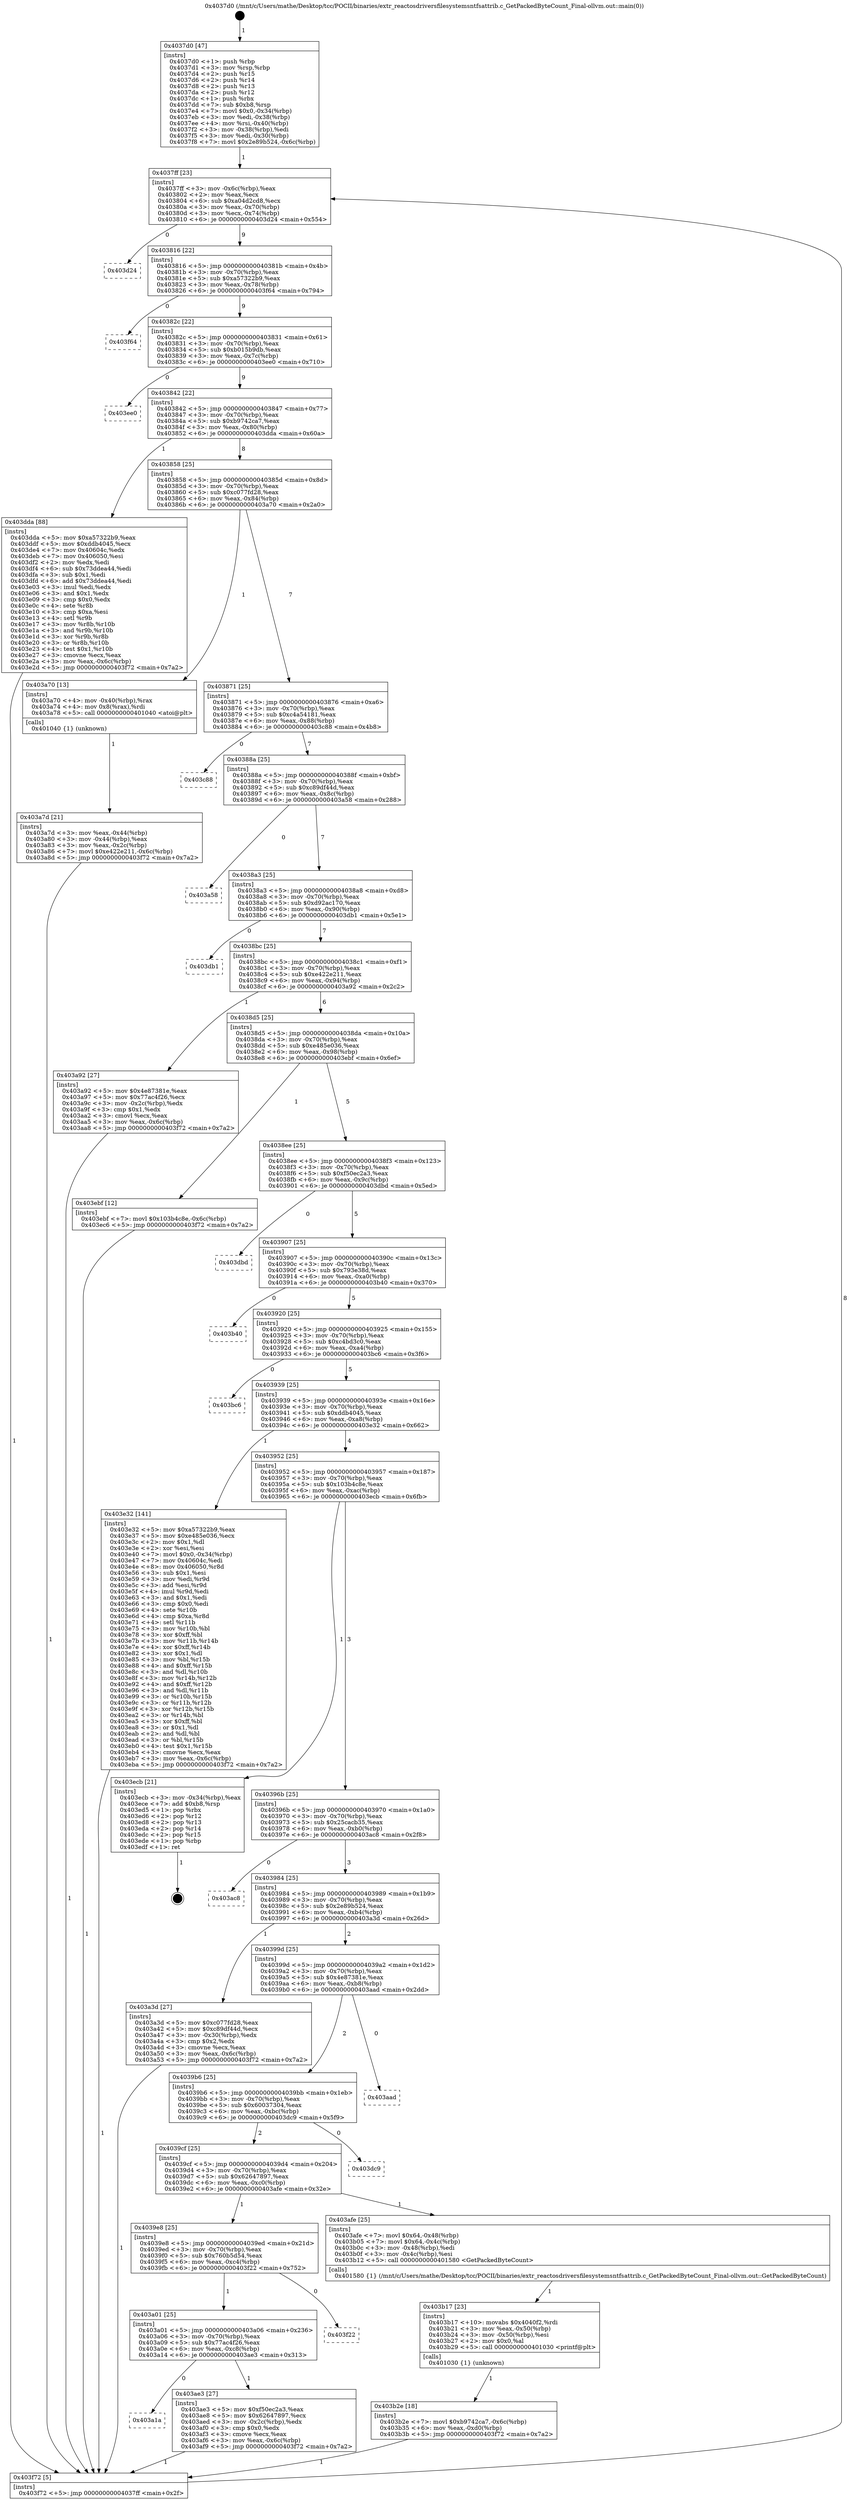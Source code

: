 digraph "0x4037d0" {
  label = "0x4037d0 (/mnt/c/Users/mathe/Desktop/tcc/POCII/binaries/extr_reactosdriversfilesystemsntfsattrib.c_GetPackedByteCount_Final-ollvm.out::main(0))"
  labelloc = "t"
  node[shape=record]

  Entry [label="",width=0.3,height=0.3,shape=circle,fillcolor=black,style=filled]
  "0x4037ff" [label="{
     0x4037ff [23]\l
     | [instrs]\l
     &nbsp;&nbsp;0x4037ff \<+3\>: mov -0x6c(%rbp),%eax\l
     &nbsp;&nbsp;0x403802 \<+2\>: mov %eax,%ecx\l
     &nbsp;&nbsp;0x403804 \<+6\>: sub $0xa04d2cd8,%ecx\l
     &nbsp;&nbsp;0x40380a \<+3\>: mov %eax,-0x70(%rbp)\l
     &nbsp;&nbsp;0x40380d \<+3\>: mov %ecx,-0x74(%rbp)\l
     &nbsp;&nbsp;0x403810 \<+6\>: je 0000000000403d24 \<main+0x554\>\l
  }"]
  "0x403d24" [label="{
     0x403d24\l
  }", style=dashed]
  "0x403816" [label="{
     0x403816 [22]\l
     | [instrs]\l
     &nbsp;&nbsp;0x403816 \<+5\>: jmp 000000000040381b \<main+0x4b\>\l
     &nbsp;&nbsp;0x40381b \<+3\>: mov -0x70(%rbp),%eax\l
     &nbsp;&nbsp;0x40381e \<+5\>: sub $0xa57322b9,%eax\l
     &nbsp;&nbsp;0x403823 \<+3\>: mov %eax,-0x78(%rbp)\l
     &nbsp;&nbsp;0x403826 \<+6\>: je 0000000000403f64 \<main+0x794\>\l
  }"]
  Exit [label="",width=0.3,height=0.3,shape=circle,fillcolor=black,style=filled,peripheries=2]
  "0x403f64" [label="{
     0x403f64\l
  }", style=dashed]
  "0x40382c" [label="{
     0x40382c [22]\l
     | [instrs]\l
     &nbsp;&nbsp;0x40382c \<+5\>: jmp 0000000000403831 \<main+0x61\>\l
     &nbsp;&nbsp;0x403831 \<+3\>: mov -0x70(%rbp),%eax\l
     &nbsp;&nbsp;0x403834 \<+5\>: sub $0xb015b9db,%eax\l
     &nbsp;&nbsp;0x403839 \<+3\>: mov %eax,-0x7c(%rbp)\l
     &nbsp;&nbsp;0x40383c \<+6\>: je 0000000000403ee0 \<main+0x710\>\l
  }"]
  "0x403b2e" [label="{
     0x403b2e [18]\l
     | [instrs]\l
     &nbsp;&nbsp;0x403b2e \<+7\>: movl $0xb9742ca7,-0x6c(%rbp)\l
     &nbsp;&nbsp;0x403b35 \<+6\>: mov %eax,-0xd0(%rbp)\l
     &nbsp;&nbsp;0x403b3b \<+5\>: jmp 0000000000403f72 \<main+0x7a2\>\l
  }"]
  "0x403ee0" [label="{
     0x403ee0\l
  }", style=dashed]
  "0x403842" [label="{
     0x403842 [22]\l
     | [instrs]\l
     &nbsp;&nbsp;0x403842 \<+5\>: jmp 0000000000403847 \<main+0x77\>\l
     &nbsp;&nbsp;0x403847 \<+3\>: mov -0x70(%rbp),%eax\l
     &nbsp;&nbsp;0x40384a \<+5\>: sub $0xb9742ca7,%eax\l
     &nbsp;&nbsp;0x40384f \<+3\>: mov %eax,-0x80(%rbp)\l
     &nbsp;&nbsp;0x403852 \<+6\>: je 0000000000403dda \<main+0x60a\>\l
  }"]
  "0x403b17" [label="{
     0x403b17 [23]\l
     | [instrs]\l
     &nbsp;&nbsp;0x403b17 \<+10\>: movabs $0x4040f2,%rdi\l
     &nbsp;&nbsp;0x403b21 \<+3\>: mov %eax,-0x50(%rbp)\l
     &nbsp;&nbsp;0x403b24 \<+3\>: mov -0x50(%rbp),%esi\l
     &nbsp;&nbsp;0x403b27 \<+2\>: mov $0x0,%al\l
     &nbsp;&nbsp;0x403b29 \<+5\>: call 0000000000401030 \<printf@plt\>\l
     | [calls]\l
     &nbsp;&nbsp;0x401030 \{1\} (unknown)\l
  }"]
  "0x403dda" [label="{
     0x403dda [88]\l
     | [instrs]\l
     &nbsp;&nbsp;0x403dda \<+5\>: mov $0xa57322b9,%eax\l
     &nbsp;&nbsp;0x403ddf \<+5\>: mov $0xddb4045,%ecx\l
     &nbsp;&nbsp;0x403de4 \<+7\>: mov 0x40604c,%edx\l
     &nbsp;&nbsp;0x403deb \<+7\>: mov 0x406050,%esi\l
     &nbsp;&nbsp;0x403df2 \<+2\>: mov %edx,%edi\l
     &nbsp;&nbsp;0x403df4 \<+6\>: sub $0x73ddea44,%edi\l
     &nbsp;&nbsp;0x403dfa \<+3\>: sub $0x1,%edi\l
     &nbsp;&nbsp;0x403dfd \<+6\>: add $0x73ddea44,%edi\l
     &nbsp;&nbsp;0x403e03 \<+3\>: imul %edi,%edx\l
     &nbsp;&nbsp;0x403e06 \<+3\>: and $0x1,%edx\l
     &nbsp;&nbsp;0x403e09 \<+3\>: cmp $0x0,%edx\l
     &nbsp;&nbsp;0x403e0c \<+4\>: sete %r8b\l
     &nbsp;&nbsp;0x403e10 \<+3\>: cmp $0xa,%esi\l
     &nbsp;&nbsp;0x403e13 \<+4\>: setl %r9b\l
     &nbsp;&nbsp;0x403e17 \<+3\>: mov %r8b,%r10b\l
     &nbsp;&nbsp;0x403e1a \<+3\>: and %r9b,%r10b\l
     &nbsp;&nbsp;0x403e1d \<+3\>: xor %r9b,%r8b\l
     &nbsp;&nbsp;0x403e20 \<+3\>: or %r8b,%r10b\l
     &nbsp;&nbsp;0x403e23 \<+4\>: test $0x1,%r10b\l
     &nbsp;&nbsp;0x403e27 \<+3\>: cmovne %ecx,%eax\l
     &nbsp;&nbsp;0x403e2a \<+3\>: mov %eax,-0x6c(%rbp)\l
     &nbsp;&nbsp;0x403e2d \<+5\>: jmp 0000000000403f72 \<main+0x7a2\>\l
  }"]
  "0x403858" [label="{
     0x403858 [25]\l
     | [instrs]\l
     &nbsp;&nbsp;0x403858 \<+5\>: jmp 000000000040385d \<main+0x8d\>\l
     &nbsp;&nbsp;0x40385d \<+3\>: mov -0x70(%rbp),%eax\l
     &nbsp;&nbsp;0x403860 \<+5\>: sub $0xc077fd28,%eax\l
     &nbsp;&nbsp;0x403865 \<+6\>: mov %eax,-0x84(%rbp)\l
     &nbsp;&nbsp;0x40386b \<+6\>: je 0000000000403a70 \<main+0x2a0\>\l
  }"]
  "0x403a1a" [label="{
     0x403a1a\l
  }", style=dashed]
  "0x403a70" [label="{
     0x403a70 [13]\l
     | [instrs]\l
     &nbsp;&nbsp;0x403a70 \<+4\>: mov -0x40(%rbp),%rax\l
     &nbsp;&nbsp;0x403a74 \<+4\>: mov 0x8(%rax),%rdi\l
     &nbsp;&nbsp;0x403a78 \<+5\>: call 0000000000401040 \<atoi@plt\>\l
     | [calls]\l
     &nbsp;&nbsp;0x401040 \{1\} (unknown)\l
  }"]
  "0x403871" [label="{
     0x403871 [25]\l
     | [instrs]\l
     &nbsp;&nbsp;0x403871 \<+5\>: jmp 0000000000403876 \<main+0xa6\>\l
     &nbsp;&nbsp;0x403876 \<+3\>: mov -0x70(%rbp),%eax\l
     &nbsp;&nbsp;0x403879 \<+5\>: sub $0xc4a54181,%eax\l
     &nbsp;&nbsp;0x40387e \<+6\>: mov %eax,-0x88(%rbp)\l
     &nbsp;&nbsp;0x403884 \<+6\>: je 0000000000403c88 \<main+0x4b8\>\l
  }"]
  "0x403ae3" [label="{
     0x403ae3 [27]\l
     | [instrs]\l
     &nbsp;&nbsp;0x403ae3 \<+5\>: mov $0xf50ec2a3,%eax\l
     &nbsp;&nbsp;0x403ae8 \<+5\>: mov $0x62647897,%ecx\l
     &nbsp;&nbsp;0x403aed \<+3\>: mov -0x2c(%rbp),%edx\l
     &nbsp;&nbsp;0x403af0 \<+3\>: cmp $0x0,%edx\l
     &nbsp;&nbsp;0x403af3 \<+3\>: cmove %ecx,%eax\l
     &nbsp;&nbsp;0x403af6 \<+3\>: mov %eax,-0x6c(%rbp)\l
     &nbsp;&nbsp;0x403af9 \<+5\>: jmp 0000000000403f72 \<main+0x7a2\>\l
  }"]
  "0x403c88" [label="{
     0x403c88\l
  }", style=dashed]
  "0x40388a" [label="{
     0x40388a [25]\l
     | [instrs]\l
     &nbsp;&nbsp;0x40388a \<+5\>: jmp 000000000040388f \<main+0xbf\>\l
     &nbsp;&nbsp;0x40388f \<+3\>: mov -0x70(%rbp),%eax\l
     &nbsp;&nbsp;0x403892 \<+5\>: sub $0xc89df44d,%eax\l
     &nbsp;&nbsp;0x403897 \<+6\>: mov %eax,-0x8c(%rbp)\l
     &nbsp;&nbsp;0x40389d \<+6\>: je 0000000000403a58 \<main+0x288\>\l
  }"]
  "0x403a01" [label="{
     0x403a01 [25]\l
     | [instrs]\l
     &nbsp;&nbsp;0x403a01 \<+5\>: jmp 0000000000403a06 \<main+0x236\>\l
     &nbsp;&nbsp;0x403a06 \<+3\>: mov -0x70(%rbp),%eax\l
     &nbsp;&nbsp;0x403a09 \<+5\>: sub $0x77ac4f26,%eax\l
     &nbsp;&nbsp;0x403a0e \<+6\>: mov %eax,-0xc8(%rbp)\l
     &nbsp;&nbsp;0x403a14 \<+6\>: je 0000000000403ae3 \<main+0x313\>\l
  }"]
  "0x403a58" [label="{
     0x403a58\l
  }", style=dashed]
  "0x4038a3" [label="{
     0x4038a3 [25]\l
     | [instrs]\l
     &nbsp;&nbsp;0x4038a3 \<+5\>: jmp 00000000004038a8 \<main+0xd8\>\l
     &nbsp;&nbsp;0x4038a8 \<+3\>: mov -0x70(%rbp),%eax\l
     &nbsp;&nbsp;0x4038ab \<+5\>: sub $0xd92ac170,%eax\l
     &nbsp;&nbsp;0x4038b0 \<+6\>: mov %eax,-0x90(%rbp)\l
     &nbsp;&nbsp;0x4038b6 \<+6\>: je 0000000000403db1 \<main+0x5e1\>\l
  }"]
  "0x403f22" [label="{
     0x403f22\l
  }", style=dashed]
  "0x403db1" [label="{
     0x403db1\l
  }", style=dashed]
  "0x4038bc" [label="{
     0x4038bc [25]\l
     | [instrs]\l
     &nbsp;&nbsp;0x4038bc \<+5\>: jmp 00000000004038c1 \<main+0xf1\>\l
     &nbsp;&nbsp;0x4038c1 \<+3\>: mov -0x70(%rbp),%eax\l
     &nbsp;&nbsp;0x4038c4 \<+5\>: sub $0xe422e211,%eax\l
     &nbsp;&nbsp;0x4038c9 \<+6\>: mov %eax,-0x94(%rbp)\l
     &nbsp;&nbsp;0x4038cf \<+6\>: je 0000000000403a92 \<main+0x2c2\>\l
  }"]
  "0x4039e8" [label="{
     0x4039e8 [25]\l
     | [instrs]\l
     &nbsp;&nbsp;0x4039e8 \<+5\>: jmp 00000000004039ed \<main+0x21d\>\l
     &nbsp;&nbsp;0x4039ed \<+3\>: mov -0x70(%rbp),%eax\l
     &nbsp;&nbsp;0x4039f0 \<+5\>: sub $0x760b5d54,%eax\l
     &nbsp;&nbsp;0x4039f5 \<+6\>: mov %eax,-0xc4(%rbp)\l
     &nbsp;&nbsp;0x4039fb \<+6\>: je 0000000000403f22 \<main+0x752\>\l
  }"]
  "0x403a92" [label="{
     0x403a92 [27]\l
     | [instrs]\l
     &nbsp;&nbsp;0x403a92 \<+5\>: mov $0x4e87381e,%eax\l
     &nbsp;&nbsp;0x403a97 \<+5\>: mov $0x77ac4f26,%ecx\l
     &nbsp;&nbsp;0x403a9c \<+3\>: mov -0x2c(%rbp),%edx\l
     &nbsp;&nbsp;0x403a9f \<+3\>: cmp $0x1,%edx\l
     &nbsp;&nbsp;0x403aa2 \<+3\>: cmovl %ecx,%eax\l
     &nbsp;&nbsp;0x403aa5 \<+3\>: mov %eax,-0x6c(%rbp)\l
     &nbsp;&nbsp;0x403aa8 \<+5\>: jmp 0000000000403f72 \<main+0x7a2\>\l
  }"]
  "0x4038d5" [label="{
     0x4038d5 [25]\l
     | [instrs]\l
     &nbsp;&nbsp;0x4038d5 \<+5\>: jmp 00000000004038da \<main+0x10a\>\l
     &nbsp;&nbsp;0x4038da \<+3\>: mov -0x70(%rbp),%eax\l
     &nbsp;&nbsp;0x4038dd \<+5\>: sub $0xe485e036,%eax\l
     &nbsp;&nbsp;0x4038e2 \<+6\>: mov %eax,-0x98(%rbp)\l
     &nbsp;&nbsp;0x4038e8 \<+6\>: je 0000000000403ebf \<main+0x6ef\>\l
  }"]
  "0x403afe" [label="{
     0x403afe [25]\l
     | [instrs]\l
     &nbsp;&nbsp;0x403afe \<+7\>: movl $0x64,-0x48(%rbp)\l
     &nbsp;&nbsp;0x403b05 \<+7\>: movl $0x64,-0x4c(%rbp)\l
     &nbsp;&nbsp;0x403b0c \<+3\>: mov -0x48(%rbp),%edi\l
     &nbsp;&nbsp;0x403b0f \<+3\>: mov -0x4c(%rbp),%esi\l
     &nbsp;&nbsp;0x403b12 \<+5\>: call 0000000000401580 \<GetPackedByteCount\>\l
     | [calls]\l
     &nbsp;&nbsp;0x401580 \{1\} (/mnt/c/Users/mathe/Desktop/tcc/POCII/binaries/extr_reactosdriversfilesystemsntfsattrib.c_GetPackedByteCount_Final-ollvm.out::GetPackedByteCount)\l
  }"]
  "0x403ebf" [label="{
     0x403ebf [12]\l
     | [instrs]\l
     &nbsp;&nbsp;0x403ebf \<+7\>: movl $0x103b4c8e,-0x6c(%rbp)\l
     &nbsp;&nbsp;0x403ec6 \<+5\>: jmp 0000000000403f72 \<main+0x7a2\>\l
  }"]
  "0x4038ee" [label="{
     0x4038ee [25]\l
     | [instrs]\l
     &nbsp;&nbsp;0x4038ee \<+5\>: jmp 00000000004038f3 \<main+0x123\>\l
     &nbsp;&nbsp;0x4038f3 \<+3\>: mov -0x70(%rbp),%eax\l
     &nbsp;&nbsp;0x4038f6 \<+5\>: sub $0xf50ec2a3,%eax\l
     &nbsp;&nbsp;0x4038fb \<+6\>: mov %eax,-0x9c(%rbp)\l
     &nbsp;&nbsp;0x403901 \<+6\>: je 0000000000403dbd \<main+0x5ed\>\l
  }"]
  "0x4039cf" [label="{
     0x4039cf [25]\l
     | [instrs]\l
     &nbsp;&nbsp;0x4039cf \<+5\>: jmp 00000000004039d4 \<main+0x204\>\l
     &nbsp;&nbsp;0x4039d4 \<+3\>: mov -0x70(%rbp),%eax\l
     &nbsp;&nbsp;0x4039d7 \<+5\>: sub $0x62647897,%eax\l
     &nbsp;&nbsp;0x4039dc \<+6\>: mov %eax,-0xc0(%rbp)\l
     &nbsp;&nbsp;0x4039e2 \<+6\>: je 0000000000403afe \<main+0x32e\>\l
  }"]
  "0x403dbd" [label="{
     0x403dbd\l
  }", style=dashed]
  "0x403907" [label="{
     0x403907 [25]\l
     | [instrs]\l
     &nbsp;&nbsp;0x403907 \<+5\>: jmp 000000000040390c \<main+0x13c\>\l
     &nbsp;&nbsp;0x40390c \<+3\>: mov -0x70(%rbp),%eax\l
     &nbsp;&nbsp;0x40390f \<+5\>: sub $0x793e38d,%eax\l
     &nbsp;&nbsp;0x403914 \<+6\>: mov %eax,-0xa0(%rbp)\l
     &nbsp;&nbsp;0x40391a \<+6\>: je 0000000000403b40 \<main+0x370\>\l
  }"]
  "0x403dc9" [label="{
     0x403dc9\l
  }", style=dashed]
  "0x403b40" [label="{
     0x403b40\l
  }", style=dashed]
  "0x403920" [label="{
     0x403920 [25]\l
     | [instrs]\l
     &nbsp;&nbsp;0x403920 \<+5\>: jmp 0000000000403925 \<main+0x155\>\l
     &nbsp;&nbsp;0x403925 \<+3\>: mov -0x70(%rbp),%eax\l
     &nbsp;&nbsp;0x403928 \<+5\>: sub $0xc4bd3c0,%eax\l
     &nbsp;&nbsp;0x40392d \<+6\>: mov %eax,-0xa4(%rbp)\l
     &nbsp;&nbsp;0x403933 \<+6\>: je 0000000000403bc6 \<main+0x3f6\>\l
  }"]
  "0x4039b6" [label="{
     0x4039b6 [25]\l
     | [instrs]\l
     &nbsp;&nbsp;0x4039b6 \<+5\>: jmp 00000000004039bb \<main+0x1eb\>\l
     &nbsp;&nbsp;0x4039bb \<+3\>: mov -0x70(%rbp),%eax\l
     &nbsp;&nbsp;0x4039be \<+5\>: sub $0x60037304,%eax\l
     &nbsp;&nbsp;0x4039c3 \<+6\>: mov %eax,-0xbc(%rbp)\l
     &nbsp;&nbsp;0x4039c9 \<+6\>: je 0000000000403dc9 \<main+0x5f9\>\l
  }"]
  "0x403bc6" [label="{
     0x403bc6\l
  }", style=dashed]
  "0x403939" [label="{
     0x403939 [25]\l
     | [instrs]\l
     &nbsp;&nbsp;0x403939 \<+5\>: jmp 000000000040393e \<main+0x16e\>\l
     &nbsp;&nbsp;0x40393e \<+3\>: mov -0x70(%rbp),%eax\l
     &nbsp;&nbsp;0x403941 \<+5\>: sub $0xddb4045,%eax\l
     &nbsp;&nbsp;0x403946 \<+6\>: mov %eax,-0xa8(%rbp)\l
     &nbsp;&nbsp;0x40394c \<+6\>: je 0000000000403e32 \<main+0x662\>\l
  }"]
  "0x403aad" [label="{
     0x403aad\l
  }", style=dashed]
  "0x403e32" [label="{
     0x403e32 [141]\l
     | [instrs]\l
     &nbsp;&nbsp;0x403e32 \<+5\>: mov $0xa57322b9,%eax\l
     &nbsp;&nbsp;0x403e37 \<+5\>: mov $0xe485e036,%ecx\l
     &nbsp;&nbsp;0x403e3c \<+2\>: mov $0x1,%dl\l
     &nbsp;&nbsp;0x403e3e \<+2\>: xor %esi,%esi\l
     &nbsp;&nbsp;0x403e40 \<+7\>: movl $0x0,-0x34(%rbp)\l
     &nbsp;&nbsp;0x403e47 \<+7\>: mov 0x40604c,%edi\l
     &nbsp;&nbsp;0x403e4e \<+8\>: mov 0x406050,%r8d\l
     &nbsp;&nbsp;0x403e56 \<+3\>: sub $0x1,%esi\l
     &nbsp;&nbsp;0x403e59 \<+3\>: mov %edi,%r9d\l
     &nbsp;&nbsp;0x403e5c \<+3\>: add %esi,%r9d\l
     &nbsp;&nbsp;0x403e5f \<+4\>: imul %r9d,%edi\l
     &nbsp;&nbsp;0x403e63 \<+3\>: and $0x1,%edi\l
     &nbsp;&nbsp;0x403e66 \<+3\>: cmp $0x0,%edi\l
     &nbsp;&nbsp;0x403e69 \<+4\>: sete %r10b\l
     &nbsp;&nbsp;0x403e6d \<+4\>: cmp $0xa,%r8d\l
     &nbsp;&nbsp;0x403e71 \<+4\>: setl %r11b\l
     &nbsp;&nbsp;0x403e75 \<+3\>: mov %r10b,%bl\l
     &nbsp;&nbsp;0x403e78 \<+3\>: xor $0xff,%bl\l
     &nbsp;&nbsp;0x403e7b \<+3\>: mov %r11b,%r14b\l
     &nbsp;&nbsp;0x403e7e \<+4\>: xor $0xff,%r14b\l
     &nbsp;&nbsp;0x403e82 \<+3\>: xor $0x1,%dl\l
     &nbsp;&nbsp;0x403e85 \<+3\>: mov %bl,%r15b\l
     &nbsp;&nbsp;0x403e88 \<+4\>: and $0xff,%r15b\l
     &nbsp;&nbsp;0x403e8c \<+3\>: and %dl,%r10b\l
     &nbsp;&nbsp;0x403e8f \<+3\>: mov %r14b,%r12b\l
     &nbsp;&nbsp;0x403e92 \<+4\>: and $0xff,%r12b\l
     &nbsp;&nbsp;0x403e96 \<+3\>: and %dl,%r11b\l
     &nbsp;&nbsp;0x403e99 \<+3\>: or %r10b,%r15b\l
     &nbsp;&nbsp;0x403e9c \<+3\>: or %r11b,%r12b\l
     &nbsp;&nbsp;0x403e9f \<+3\>: xor %r12b,%r15b\l
     &nbsp;&nbsp;0x403ea2 \<+3\>: or %r14b,%bl\l
     &nbsp;&nbsp;0x403ea5 \<+3\>: xor $0xff,%bl\l
     &nbsp;&nbsp;0x403ea8 \<+3\>: or $0x1,%dl\l
     &nbsp;&nbsp;0x403eab \<+2\>: and %dl,%bl\l
     &nbsp;&nbsp;0x403ead \<+3\>: or %bl,%r15b\l
     &nbsp;&nbsp;0x403eb0 \<+4\>: test $0x1,%r15b\l
     &nbsp;&nbsp;0x403eb4 \<+3\>: cmovne %ecx,%eax\l
     &nbsp;&nbsp;0x403eb7 \<+3\>: mov %eax,-0x6c(%rbp)\l
     &nbsp;&nbsp;0x403eba \<+5\>: jmp 0000000000403f72 \<main+0x7a2\>\l
  }"]
  "0x403952" [label="{
     0x403952 [25]\l
     | [instrs]\l
     &nbsp;&nbsp;0x403952 \<+5\>: jmp 0000000000403957 \<main+0x187\>\l
     &nbsp;&nbsp;0x403957 \<+3\>: mov -0x70(%rbp),%eax\l
     &nbsp;&nbsp;0x40395a \<+5\>: sub $0x103b4c8e,%eax\l
     &nbsp;&nbsp;0x40395f \<+6\>: mov %eax,-0xac(%rbp)\l
     &nbsp;&nbsp;0x403965 \<+6\>: je 0000000000403ecb \<main+0x6fb\>\l
  }"]
  "0x403a7d" [label="{
     0x403a7d [21]\l
     | [instrs]\l
     &nbsp;&nbsp;0x403a7d \<+3\>: mov %eax,-0x44(%rbp)\l
     &nbsp;&nbsp;0x403a80 \<+3\>: mov -0x44(%rbp),%eax\l
     &nbsp;&nbsp;0x403a83 \<+3\>: mov %eax,-0x2c(%rbp)\l
     &nbsp;&nbsp;0x403a86 \<+7\>: movl $0xe422e211,-0x6c(%rbp)\l
     &nbsp;&nbsp;0x403a8d \<+5\>: jmp 0000000000403f72 \<main+0x7a2\>\l
  }"]
  "0x403ecb" [label="{
     0x403ecb [21]\l
     | [instrs]\l
     &nbsp;&nbsp;0x403ecb \<+3\>: mov -0x34(%rbp),%eax\l
     &nbsp;&nbsp;0x403ece \<+7\>: add $0xb8,%rsp\l
     &nbsp;&nbsp;0x403ed5 \<+1\>: pop %rbx\l
     &nbsp;&nbsp;0x403ed6 \<+2\>: pop %r12\l
     &nbsp;&nbsp;0x403ed8 \<+2\>: pop %r13\l
     &nbsp;&nbsp;0x403eda \<+2\>: pop %r14\l
     &nbsp;&nbsp;0x403edc \<+2\>: pop %r15\l
     &nbsp;&nbsp;0x403ede \<+1\>: pop %rbp\l
     &nbsp;&nbsp;0x403edf \<+1\>: ret\l
  }"]
  "0x40396b" [label="{
     0x40396b [25]\l
     | [instrs]\l
     &nbsp;&nbsp;0x40396b \<+5\>: jmp 0000000000403970 \<main+0x1a0\>\l
     &nbsp;&nbsp;0x403970 \<+3\>: mov -0x70(%rbp),%eax\l
     &nbsp;&nbsp;0x403973 \<+5\>: sub $0x25cacb35,%eax\l
     &nbsp;&nbsp;0x403978 \<+6\>: mov %eax,-0xb0(%rbp)\l
     &nbsp;&nbsp;0x40397e \<+6\>: je 0000000000403ac8 \<main+0x2f8\>\l
  }"]
  "0x4037d0" [label="{
     0x4037d0 [47]\l
     | [instrs]\l
     &nbsp;&nbsp;0x4037d0 \<+1\>: push %rbp\l
     &nbsp;&nbsp;0x4037d1 \<+3\>: mov %rsp,%rbp\l
     &nbsp;&nbsp;0x4037d4 \<+2\>: push %r15\l
     &nbsp;&nbsp;0x4037d6 \<+2\>: push %r14\l
     &nbsp;&nbsp;0x4037d8 \<+2\>: push %r13\l
     &nbsp;&nbsp;0x4037da \<+2\>: push %r12\l
     &nbsp;&nbsp;0x4037dc \<+1\>: push %rbx\l
     &nbsp;&nbsp;0x4037dd \<+7\>: sub $0xb8,%rsp\l
     &nbsp;&nbsp;0x4037e4 \<+7\>: movl $0x0,-0x34(%rbp)\l
     &nbsp;&nbsp;0x4037eb \<+3\>: mov %edi,-0x38(%rbp)\l
     &nbsp;&nbsp;0x4037ee \<+4\>: mov %rsi,-0x40(%rbp)\l
     &nbsp;&nbsp;0x4037f2 \<+3\>: mov -0x38(%rbp),%edi\l
     &nbsp;&nbsp;0x4037f5 \<+3\>: mov %edi,-0x30(%rbp)\l
     &nbsp;&nbsp;0x4037f8 \<+7\>: movl $0x2e89b524,-0x6c(%rbp)\l
  }"]
  "0x403ac8" [label="{
     0x403ac8\l
  }", style=dashed]
  "0x403984" [label="{
     0x403984 [25]\l
     | [instrs]\l
     &nbsp;&nbsp;0x403984 \<+5\>: jmp 0000000000403989 \<main+0x1b9\>\l
     &nbsp;&nbsp;0x403989 \<+3\>: mov -0x70(%rbp),%eax\l
     &nbsp;&nbsp;0x40398c \<+5\>: sub $0x2e89b524,%eax\l
     &nbsp;&nbsp;0x403991 \<+6\>: mov %eax,-0xb4(%rbp)\l
     &nbsp;&nbsp;0x403997 \<+6\>: je 0000000000403a3d \<main+0x26d\>\l
  }"]
  "0x403f72" [label="{
     0x403f72 [5]\l
     | [instrs]\l
     &nbsp;&nbsp;0x403f72 \<+5\>: jmp 00000000004037ff \<main+0x2f\>\l
  }"]
  "0x403a3d" [label="{
     0x403a3d [27]\l
     | [instrs]\l
     &nbsp;&nbsp;0x403a3d \<+5\>: mov $0xc077fd28,%eax\l
     &nbsp;&nbsp;0x403a42 \<+5\>: mov $0xc89df44d,%ecx\l
     &nbsp;&nbsp;0x403a47 \<+3\>: mov -0x30(%rbp),%edx\l
     &nbsp;&nbsp;0x403a4a \<+3\>: cmp $0x2,%edx\l
     &nbsp;&nbsp;0x403a4d \<+3\>: cmovne %ecx,%eax\l
     &nbsp;&nbsp;0x403a50 \<+3\>: mov %eax,-0x6c(%rbp)\l
     &nbsp;&nbsp;0x403a53 \<+5\>: jmp 0000000000403f72 \<main+0x7a2\>\l
  }"]
  "0x40399d" [label="{
     0x40399d [25]\l
     | [instrs]\l
     &nbsp;&nbsp;0x40399d \<+5\>: jmp 00000000004039a2 \<main+0x1d2\>\l
     &nbsp;&nbsp;0x4039a2 \<+3\>: mov -0x70(%rbp),%eax\l
     &nbsp;&nbsp;0x4039a5 \<+5\>: sub $0x4e87381e,%eax\l
     &nbsp;&nbsp;0x4039aa \<+6\>: mov %eax,-0xb8(%rbp)\l
     &nbsp;&nbsp;0x4039b0 \<+6\>: je 0000000000403aad \<main+0x2dd\>\l
  }"]
  Entry -> "0x4037d0" [label=" 1"]
  "0x4037ff" -> "0x403d24" [label=" 0"]
  "0x4037ff" -> "0x403816" [label=" 9"]
  "0x403ecb" -> Exit [label=" 1"]
  "0x403816" -> "0x403f64" [label=" 0"]
  "0x403816" -> "0x40382c" [label=" 9"]
  "0x403ebf" -> "0x403f72" [label=" 1"]
  "0x40382c" -> "0x403ee0" [label=" 0"]
  "0x40382c" -> "0x403842" [label=" 9"]
  "0x403e32" -> "0x403f72" [label=" 1"]
  "0x403842" -> "0x403dda" [label=" 1"]
  "0x403842" -> "0x403858" [label=" 8"]
  "0x403dda" -> "0x403f72" [label=" 1"]
  "0x403858" -> "0x403a70" [label=" 1"]
  "0x403858" -> "0x403871" [label=" 7"]
  "0x403b2e" -> "0x403f72" [label=" 1"]
  "0x403871" -> "0x403c88" [label=" 0"]
  "0x403871" -> "0x40388a" [label=" 7"]
  "0x403b17" -> "0x403b2e" [label=" 1"]
  "0x40388a" -> "0x403a58" [label=" 0"]
  "0x40388a" -> "0x4038a3" [label=" 7"]
  "0x403ae3" -> "0x403f72" [label=" 1"]
  "0x4038a3" -> "0x403db1" [label=" 0"]
  "0x4038a3" -> "0x4038bc" [label=" 7"]
  "0x403a01" -> "0x403a1a" [label=" 0"]
  "0x4038bc" -> "0x403a92" [label=" 1"]
  "0x4038bc" -> "0x4038d5" [label=" 6"]
  "0x403afe" -> "0x403b17" [label=" 1"]
  "0x4038d5" -> "0x403ebf" [label=" 1"]
  "0x4038d5" -> "0x4038ee" [label=" 5"]
  "0x4039e8" -> "0x403a01" [label=" 1"]
  "0x4038ee" -> "0x403dbd" [label=" 0"]
  "0x4038ee" -> "0x403907" [label=" 5"]
  "0x403a01" -> "0x403ae3" [label=" 1"]
  "0x403907" -> "0x403b40" [label=" 0"]
  "0x403907" -> "0x403920" [label=" 5"]
  "0x4039cf" -> "0x4039e8" [label=" 1"]
  "0x403920" -> "0x403bc6" [label=" 0"]
  "0x403920" -> "0x403939" [label=" 5"]
  "0x4039e8" -> "0x403f22" [label=" 0"]
  "0x403939" -> "0x403e32" [label=" 1"]
  "0x403939" -> "0x403952" [label=" 4"]
  "0x4039b6" -> "0x4039cf" [label=" 2"]
  "0x403952" -> "0x403ecb" [label=" 1"]
  "0x403952" -> "0x40396b" [label=" 3"]
  "0x4039cf" -> "0x403afe" [label=" 1"]
  "0x40396b" -> "0x403ac8" [label=" 0"]
  "0x40396b" -> "0x403984" [label=" 3"]
  "0x40399d" -> "0x4039b6" [label=" 2"]
  "0x403984" -> "0x403a3d" [label=" 1"]
  "0x403984" -> "0x40399d" [label=" 2"]
  "0x403a3d" -> "0x403f72" [label=" 1"]
  "0x4037d0" -> "0x4037ff" [label=" 1"]
  "0x403f72" -> "0x4037ff" [label=" 8"]
  "0x403a70" -> "0x403a7d" [label=" 1"]
  "0x403a7d" -> "0x403f72" [label=" 1"]
  "0x403a92" -> "0x403f72" [label=" 1"]
  "0x4039b6" -> "0x403dc9" [label=" 0"]
  "0x40399d" -> "0x403aad" [label=" 0"]
}
